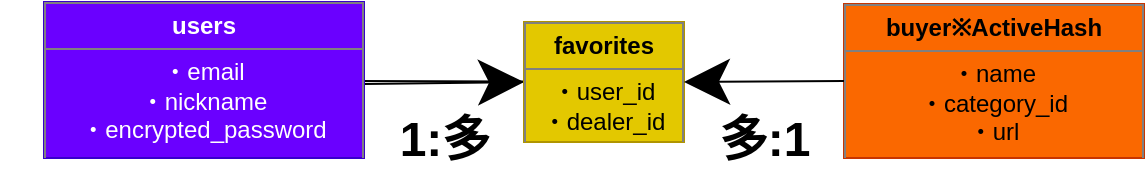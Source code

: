 <mxfile>
    <diagram id="mfvku0WF3CqYPJapVR3J" name="ページ1">
        <mxGraphModel dx="1996" dy="779" grid="1" gridSize="10" guides="1" tooltips="1" connect="1" arrows="1" fold="1" page="1" pageScale="1" pageWidth="827" pageHeight="1169" math="0" shadow="0">
            <root>
                <mxCell id="0"/>
                <mxCell id="1" parent="0"/>
                <mxCell id="3" style="edgeStyle=none;html=1;exitX=1;exitY=0.5;exitDx=0;exitDy=0;entryX=0;entryY=0.5;entryDx=0;entryDy=0;endSize=20;" parent="1" target="7" edge="1">
                    <mxGeometry relative="1" as="geometry">
                        <mxPoint x="160" y="231" as="sourcePoint"/>
                    </mxGeometry>
                </mxCell>
                <mxCell id="5" value="&lt;table border=&quot;1&quot; width=&quot;100%&quot; height=&quot;100%&quot; cellpadding=&quot;4&quot; style=&quot;width:100%;height:100%;border-collapse:collapse;&quot;&gt;&lt;tbody&gt;&lt;tr&gt;&lt;th align=&quot;center&quot;&gt;buyer※ActiveHash&lt;/th&gt;&lt;/tr&gt;&lt;tr&gt;&lt;td align=&quot;center&quot;&gt;・name&lt;br&gt;・category_id&lt;br&gt;・url&lt;br&gt;&lt;br&gt;&lt;br&gt;&lt;br&gt;&lt;br&gt;&lt;br&gt;&lt;/td&gt;&lt;/tr&gt;&lt;tr&gt;&lt;td align=&quot;center&quot;&gt;&lt;br&gt;&lt;/td&gt;&lt;/tr&gt;&lt;/tbody&gt;&lt;/table&gt;" style="text;html=1;whiteSpace=wrap;strokeColor=#C73500;fillColor=#fa6800;overflow=fill;fontColor=#000000;" parent="1" vertex="1">
                    <mxGeometry x="400" y="191" width="150" height="77" as="geometry"/>
                </mxCell>
                <mxCell id="6" style="edgeStyle=none;html=1;endSize=20;entryX=1;entryY=0.5;entryDx=0;entryDy=0;exitX=0;exitY=0.5;exitDx=0;exitDy=0;startArrow=none;" parent="1" source="4" target="7" edge="1">
                    <mxGeometry relative="1" as="geometry">
                        <mxPoint x="400" y="231" as="sourcePoint"/>
                        <mxPoint x="438" y="311" as="targetPoint"/>
                    </mxGeometry>
                </mxCell>
                <mxCell id="7" value="&lt;table border=&quot;1&quot; width=&quot;100%&quot; height=&quot;100%&quot; cellpadding=&quot;4&quot; style=&quot;width:100%;height:100%;border-collapse:collapse;&quot;&gt;&lt;tbody&gt;&lt;tr&gt;&lt;th align=&quot;center&quot;&gt;favorites&lt;/th&gt;&lt;/tr&gt;&lt;tr&gt;&lt;td align=&quot;center&quot;&gt;・user_id&lt;br&gt;・dealer_id&lt;br&gt;&lt;br&gt;&lt;br&gt;&lt;br&gt;&lt;br&gt;&lt;br&gt;&lt;br&gt;&lt;br&gt;&lt;/td&gt;&lt;/tr&gt;&lt;tr&gt;&lt;td align=&quot;center&quot;&gt;&lt;br&gt;&lt;/td&gt;&lt;/tr&gt;&lt;/tbody&gt;&lt;/table&gt;" style="text;html=1;whiteSpace=wrap;strokeColor=#B09500;fillColor=#e3c800;overflow=fill;fontColor=#000000;" parent="1" vertex="1">
                    <mxGeometry x="240" y="200" width="80" height="60" as="geometry"/>
                </mxCell>
                <mxCell id="11" value="多:1" style="text;strokeColor=none;fillColor=none;html=1;fontSize=24;fontStyle=1;verticalAlign=middle;align=center;direction=south;flipV=1;flipH=1;horizontal=0;rotation=90;" parent="1" vertex="1">
                    <mxGeometry x="340" y="211" width="40" height="96" as="geometry"/>
                </mxCell>
                <mxCell id="14" value="1:多" style="text;strokeColor=none;fillColor=none;html=1;fontSize=24;fontStyle=1;verticalAlign=middle;align=center;direction=south;flipV=1;flipH=1;horizontal=0;rotation=90;" parent="1" vertex="1">
                    <mxGeometry x="180" y="211" width="40" height="96" as="geometry"/>
                </mxCell>
                <mxCell id="4" value="&lt;table border=&quot;1&quot; width=&quot;100%&quot; height=&quot;100%&quot; cellpadding=&quot;4&quot; style=&quot;width:100%;height:100%;border-collapse:collapse;&quot;&gt;&lt;tbody&gt;&lt;tr&gt;&lt;th align=&quot;center&quot;&gt;users&lt;/th&gt;&lt;/tr&gt;&lt;tr&gt;&lt;td align=&quot;center&quot;&gt;・email &lt;br&gt;・nickname&lt;br&gt;・encrypted_password&lt;br&gt;&lt;br&gt;&lt;br&gt;&lt;/td&gt;&lt;/tr&gt;&lt;tr&gt;&lt;td align=&quot;center&quot;&gt;&lt;br&gt;&lt;/td&gt;&lt;/tr&gt;&lt;/tbody&gt;&lt;/table&gt;" style="text;html=1;whiteSpace=wrap;overflow=fill;rounded=0;fillColor=#6a00ff;fontColor=#ffffff;strokeColor=#3700CC;" parent="1" vertex="1">
                    <mxGeometry y="190" width="160" height="78" as="geometry"/>
                </mxCell>
                <mxCell id="16" style="edgeStyle=none;html=1;exitX=0;exitY=0.5;exitDx=0;exitDy=0;entryX=1;entryY=0.5;entryDx=0;entryDy=0;endSize=20;" parent="1" source="5" target="7" edge="1">
                    <mxGeometry relative="1" as="geometry">
                        <mxPoint x="310" y="132" as="sourcePoint"/>
                        <mxPoint x="390" y="130" as="targetPoint"/>
                    </mxGeometry>
                </mxCell>
            </root>
        </mxGraphModel>
    </diagram>
    <diagram id="Sb5DneSS45o29x8rWhfd" name="ページ2">
        <mxGraphModel dx="1169" dy="779" grid="1" gridSize="10" guides="1" tooltips="1" connect="1" arrows="1" fold="1" page="1" pageScale="1" pageWidth="827" pageHeight="1169" math="0" shadow="0">
            <root>
                <mxCell id="0"/>
                <mxCell id="1" parent="0"/>
                <mxCell id="dpaWADZhmVoDI6ehUrXR-1" style="edgeStyle=elbowEdgeStyle;html=1;startArrow=none;endArrow=none;entryX=0;entryY=0.5;entryDx=0;entryDy=0;" edge="1" parent="1" source="dpaWADZhmVoDI6ehUrXR-4" target="dpaWADZhmVoDI6ehUrXR-5">
                    <mxGeometry relative="1" as="geometry"/>
                </mxCell>
                <mxCell id="dpaWADZhmVoDI6ehUrXR-2" style="edgeStyle=elbowEdgeStyle;html=1;startArrow=none;endArrow=none;entryX=0;entryY=0.5;entryDx=0;entryDy=0;" edge="1" parent="1" source="dpaWADZhmVoDI6ehUrXR-4" target="dpaWADZhmVoDI6ehUrXR-6">
                    <mxGeometry relative="1" as="geometry"/>
                </mxCell>
                <mxCell id="dpaWADZhmVoDI6ehUrXR-3" style="edgeStyle=elbowEdgeStyle;html=1;startArrow=none;endArrow=none;entryX=0;entryY=0.5;entryDx=0;entryDy=0;" edge="1" parent="1" source="dpaWADZhmVoDI6ehUrXR-4" target="dpaWADZhmVoDI6ehUrXR-7">
                    <mxGeometry relative="1" as="geometry"/>
                </mxCell>
                <mxCell id="dpaWADZhmVoDI6ehUrXR-4" value="一覧ページ" style="whiteSpace=wrap;html=1;align=center;verticalAlign=middle;treeFolding=1;treeMoving=1;newEdgeStyle={&quot;edgeStyle&quot;:&quot;elbowEdgeStyle&quot;,&quot;startArrow&quot;:&quot;none&quot;,&quot;endArrow&quot;:&quot;none&quot;};fontSize=10;movable=0;resizable=0;rotatable=0;deletable=0;editable=0;connectable=0;" vertex="1" parent="1">
                    <mxGeometry x="254" y="240" width="120" height="35" as="geometry"/>
                </mxCell>
                <mxCell id="dpaWADZhmVoDI6ehUrXR-5" value="ユーザーログインページ" style="whiteSpace=wrap;html=1;align=center;verticalAlign=middle;treeFolding=1;treeMoving=1;newEdgeStyle={&quot;edgeStyle&quot;:&quot;elbowEdgeStyle&quot;,&quot;startArrow&quot;:&quot;none&quot;,&quot;endArrow&quot;:&quot;none&quot;};fontSize=10;movable=0;resizable=0;rotatable=0;deletable=0;editable=0;connectable=0;" vertex="1" parent="1">
                    <mxGeometry x="454" y="240" width="120" height="35" as="geometry"/>
                </mxCell>
                <mxCell id="dpaWADZhmVoDI6ehUrXR-6" value="ユーザー新規登録ページ" style="whiteSpace=wrap;html=1;align=center;verticalAlign=middle;treeFolding=1;treeMoving=1;newEdgeStyle={&quot;edgeStyle&quot;:&quot;elbowEdgeStyle&quot;,&quot;startArrow&quot;:&quot;none&quot;,&quot;endArrow&quot;:&quot;none&quot;};fontSize=10;movable=0;resizable=0;rotatable=0;deletable=0;editable=0;connectable=0;" vertex="1" parent="1">
                    <mxGeometry x="454" y="310" width="120" height="35" as="geometry"/>
                </mxCell>
                <mxCell id="dpaWADZhmVoDI6ehUrXR-7" value="お気に入り買取業者一覧ページ" style="whiteSpace=wrap;html=1;align=center;verticalAlign=middle;treeFolding=1;treeMoving=1;newEdgeStyle={&quot;edgeStyle&quot;:&quot;elbowEdgeStyle&quot;,&quot;startArrow&quot;:&quot;none&quot;,&quot;endArrow&quot;:&quot;none&quot;};fontSize=10;movable=0;resizable=0;rotatable=0;deletable=0;editable=0;connectable=0;" vertex="1" parent="1">
                    <mxGeometry x="454" y="379.5" width="120" height="35" as="geometry"/>
                </mxCell>
            </root>
        </mxGraphModel>
    </diagram>
</mxfile>